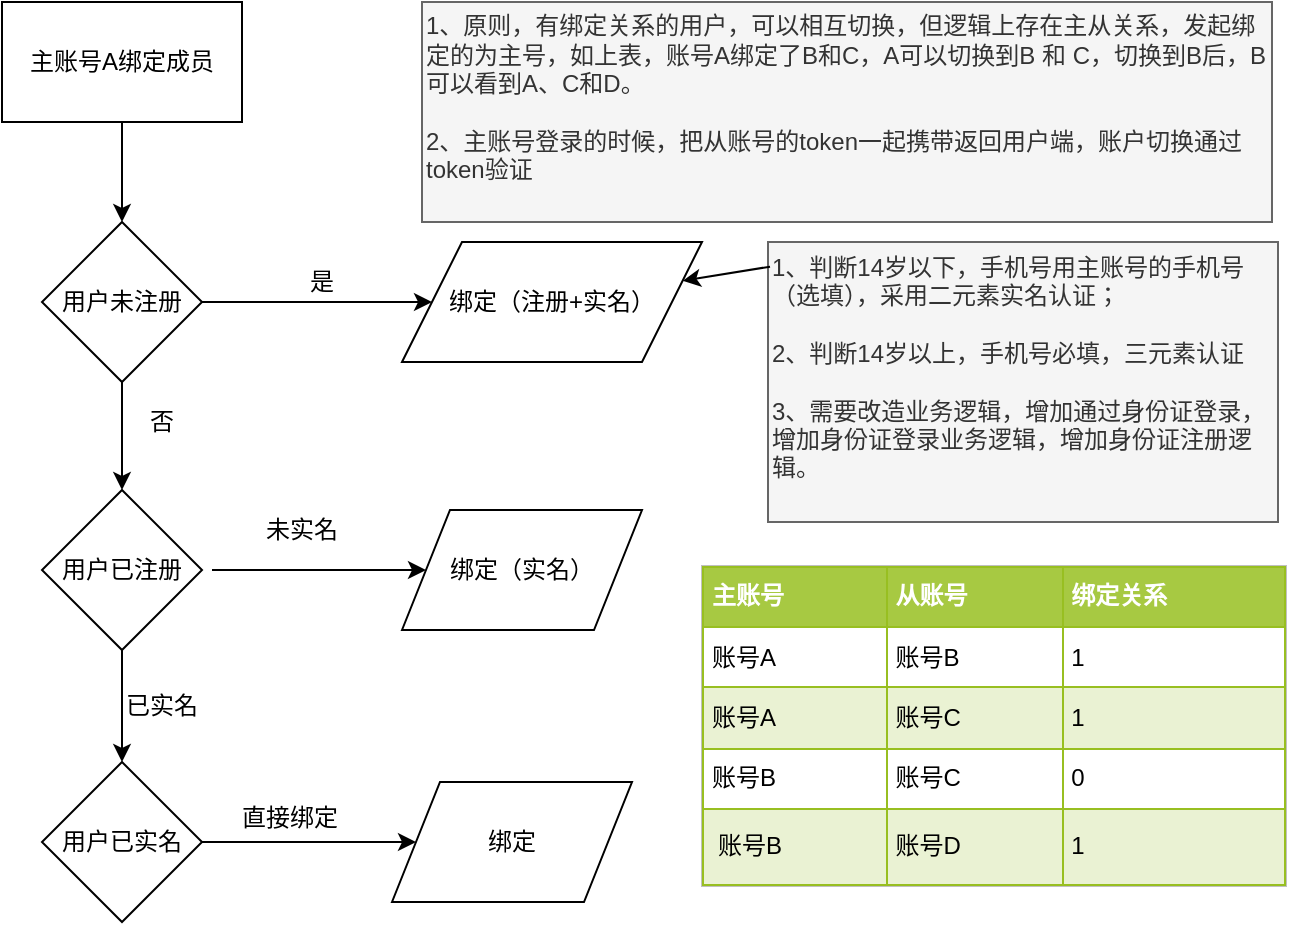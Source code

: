 <mxfile version="10.6.5" type="github"><diagram id="EazTTHpQq72U-cMTI8lf" name="Page-1"><mxGraphModel dx="1080" dy="595" grid="1" gridSize="10" guides="1" tooltips="1" connect="1" arrows="1" fold="1" page="1" pageScale="1" pageWidth="827" pageHeight="1169" math="0" shadow="0"><root><mxCell id="0"/><mxCell id="1" parent="0"/><mxCell id="QQGPjS9w3Oe_9Rv01Afg-2" value="&lt;table border=&quot;1&quot; width=&quot;100%&quot; cellpadding=&quot;4&quot; style=&quot;width: 100% ; height: 100% ; border-collapse: collapse&quot;&gt;&lt;tbody&gt;&lt;tr style=&quot;background-color: #a7c942 ; color: #ffffff ; border: 1px solid #98bf21&quot;&gt;&lt;th align=&quot;left&quot;&gt;主账号&lt;/th&gt;&lt;th align=&quot;left&quot;&gt;从账号&lt;/th&gt;&lt;th align=&quot;left&quot;&gt;绑定关系&lt;/th&gt;&lt;/tr&gt;&lt;tr style=&quot;border: 1px solid #98bf21&quot;&gt;&lt;td&gt;账号A&lt;/td&gt;&lt;td&gt;账号B&lt;/td&gt;&lt;td&gt;1&lt;/td&gt;&lt;/tr&gt;&lt;tr style=&quot;background-color: #eaf2d3 ; border: 1px solid #98bf21&quot;&gt;&lt;td&gt;账号A&lt;br&gt;&lt;/td&gt;&lt;td&gt;账号C&lt;/td&gt;&lt;td&gt;1&lt;/td&gt;&lt;/tr&gt;&lt;tr style=&quot;border: 1px solid #98bf21&quot;&gt;&lt;td&gt;账号B&lt;br&gt;&lt;/td&gt;&lt;td&gt;账号C&lt;/td&gt;&lt;td&gt;0&lt;/td&gt;&lt;/tr&gt;&lt;tr style=&quot;background-color: #eaf2d3 ; border: 1px solid #98bf21&quot;&gt;&lt;td&gt;&lt;table&gt;&lt;tbody&gt;&lt;tr&gt;&lt;td&gt;账号B&lt;br&gt;&lt;/td&gt;&lt;/tr&gt;&lt;/tbody&gt;&lt;/table&gt;&lt;/td&gt;&lt;td&gt;账号D&lt;/td&gt;&lt;td&gt;1&lt;/td&gt;&lt;/tr&gt;&lt;/tbody&gt;&lt;/table&gt;" style="text;html=1;strokeColor=#c0c0c0;fillColor=#ffffff;overflow=fill;rounded=0;" parent="1" vertex="1"><mxGeometry x="498" y="582" width="292" height="160" as="geometry"/></mxCell><mxCell id="QQGPjS9w3Oe_9Rv01Afg-3" value="主账号A绑定成员" style="rounded=0;whiteSpace=wrap;html=1;" parent="1" vertex="1"><mxGeometry x="148" y="300" width="120" height="60" as="geometry"/></mxCell><mxCell id="QQGPjS9w3Oe_9Rv01Afg-4" value="用户未注册" style="rhombus;whiteSpace=wrap;html=1;" parent="1" vertex="1"><mxGeometry x="168" y="410" width="80" height="80" as="geometry"/></mxCell><mxCell id="QQGPjS9w3Oe_9Rv01Afg-5" value="" style="endArrow=classic;html=1;entryX=0.5;entryY=0;entryDx=0;entryDy=0;" parent="1" source="QQGPjS9w3Oe_9Rv01Afg-3" target="QQGPjS9w3Oe_9Rv01Afg-4" edge="1"><mxGeometry width="50" height="50" relative="1" as="geometry"><mxPoint x="28" y="560" as="sourcePoint"/><mxPoint x="78" y="510" as="targetPoint"/></mxGeometry></mxCell><mxCell id="QQGPjS9w3Oe_9Rv01Afg-6" value="绑定（注册+实名）" style="shape=parallelogram;perimeter=parallelogramPerimeter;whiteSpace=wrap;html=1;" parent="1" vertex="1"><mxGeometry x="348" y="420" width="150" height="60" as="geometry"/></mxCell><mxCell id="QQGPjS9w3Oe_9Rv01Afg-7" value="1、判断14岁以下，手机号用主账号的手机号（选填），采用二元素实名认证；&lt;br&gt;&lt;br&gt;2、判断14岁以上，手机号必填，三元素认证&lt;br&gt;&lt;br&gt;3、需要改造业务逻辑，增加通过身份证登录，增加身份证登录业务逻辑，增加身份证注册逻辑。&lt;br&gt;&lt;br&gt;" style="text;html=1;align=left;verticalAlign=middle;whiteSpace=wrap;rounded=0;fillColor=#f5f5f5;strokeColor=#666666;fontColor=#333333;" parent="1" vertex="1"><mxGeometry x="531" y="420" width="255" height="140" as="geometry"/></mxCell><mxCell id="QQGPjS9w3Oe_9Rv01Afg-10" value="" style="endArrow=classic;html=1;entryX=0;entryY=0.5;entryDx=0;entryDy=0;exitX=1;exitY=0.5;exitDx=0;exitDy=0;" parent="1" source="QQGPjS9w3Oe_9Rv01Afg-4" target="QQGPjS9w3Oe_9Rv01Afg-6" edge="1"><mxGeometry width="50" height="50" relative="1" as="geometry"><mxPoint x="103" y="560" as="sourcePoint"/><mxPoint x="153" y="510" as="targetPoint"/></mxGeometry></mxCell><mxCell id="QQGPjS9w3Oe_9Rv01Afg-11" value="" style="endArrow=classic;html=1;exitX=0.004;exitY=0.088;exitDx=0;exitDy=0;exitPerimeter=0;" parent="1" source="QQGPjS9w3Oe_9Rv01Afg-7" target="QQGPjS9w3Oe_9Rv01Afg-6" edge="1"><mxGeometry width="50" height="50" relative="1" as="geometry"><mxPoint x="522" y="370" as="sourcePoint"/><mxPoint x="498" y="439" as="targetPoint"/></mxGeometry></mxCell><mxCell id="b5P9GVbsvuNunt1FM4J9-1" value="是" style="text;html=1;strokeColor=none;fillColor=none;align=center;verticalAlign=middle;whiteSpace=wrap;rounded=0;" vertex="1" parent="1"><mxGeometry x="288" y="430" width="40" height="20" as="geometry"/></mxCell><mxCell id="b5P9GVbsvuNunt1FM4J9-2" value="用户已注册" style="rhombus;whiteSpace=wrap;html=1;align=center;" vertex="1" parent="1"><mxGeometry x="168" y="544" width="80" height="80" as="geometry"/></mxCell><mxCell id="b5P9GVbsvuNunt1FM4J9-4" value="" style="endArrow=classic;html=1;exitX=0.5;exitY=1;exitDx=0;exitDy=0;entryX=0.5;entryY=0;entryDx=0;entryDy=0;" edge="1" parent="1" source="QQGPjS9w3Oe_9Rv01Afg-4" target="b5P9GVbsvuNunt1FM4J9-2"><mxGeometry width="50" height="50" relative="1" as="geometry"><mxPoint x="173" y="555" as="sourcePoint"/><mxPoint x="223" y="505" as="targetPoint"/></mxGeometry></mxCell><mxCell id="b5P9GVbsvuNunt1FM4J9-5" value="否" style="text;html=1;strokeColor=none;fillColor=none;align=center;verticalAlign=middle;whiteSpace=wrap;rounded=0;" vertex="1" parent="1"><mxGeometry x="208" y="500" width="40" height="20" as="geometry"/></mxCell><mxCell id="b5P9GVbsvuNunt1FM4J9-7" value="绑定（实名）" style="shape=parallelogram;perimeter=parallelogramPerimeter;whiteSpace=wrap;html=1;align=center;" vertex="1" parent="1"><mxGeometry x="348" y="554" width="120" height="60" as="geometry"/></mxCell><mxCell id="b5P9GVbsvuNunt1FM4J9-8" value="" style="endArrow=classic;html=1;entryX=0;entryY=0.5;entryDx=0;entryDy=0;" edge="1" parent="1" target="b5P9GVbsvuNunt1FM4J9-7"><mxGeometry width="50" height="50" relative="1" as="geometry"><mxPoint x="253" y="584" as="sourcePoint"/><mxPoint x="83" y="730" as="targetPoint"/></mxGeometry></mxCell><mxCell id="b5P9GVbsvuNunt1FM4J9-9" value="&lt;span&gt;用户已实名&lt;/span&gt;" style="rhombus;whiteSpace=wrap;html=1;align=center;" vertex="1" parent="1"><mxGeometry x="168" y="680" width="80" height="80" as="geometry"/></mxCell><mxCell id="b5P9GVbsvuNunt1FM4J9-10" value="" style="endArrow=classic;html=1;entryX=0.5;entryY=0;entryDx=0;entryDy=0;exitX=0.5;exitY=1;exitDx=0;exitDy=0;" edge="1" parent="1" source="b5P9GVbsvuNunt1FM4J9-2" target="b5P9GVbsvuNunt1FM4J9-9"><mxGeometry width="50" height="50" relative="1" as="geometry"><mxPoint x="173" y="705" as="sourcePoint"/><mxPoint x="223" y="655" as="targetPoint"/></mxGeometry></mxCell><mxCell id="b5P9GVbsvuNunt1FM4J9-11" value="已实名" style="text;html=1;strokeColor=none;fillColor=none;align=center;verticalAlign=middle;whiteSpace=wrap;rounded=0;" vertex="1" parent="1"><mxGeometry x="208" y="642" width="40" height="20" as="geometry"/></mxCell><mxCell id="b5P9GVbsvuNunt1FM4J9-12" value="未实名" style="text;html=1;strokeColor=none;fillColor=none;align=center;verticalAlign=middle;whiteSpace=wrap;rounded=0;" vertex="1" parent="1"><mxGeometry x="278" y="554" width="40" height="20" as="geometry"/></mxCell><mxCell id="b5P9GVbsvuNunt1FM4J9-13" value="绑定" style="shape=parallelogram;perimeter=parallelogramPerimeter;whiteSpace=wrap;html=1;align=center;" vertex="1" parent="1"><mxGeometry x="343" y="690" width="120" height="60" as="geometry"/></mxCell><mxCell id="b5P9GVbsvuNunt1FM4J9-14" value="" style="endArrow=classic;html=1;entryX=0;entryY=0.5;entryDx=0;entryDy=0;" edge="1" parent="1" target="b5P9GVbsvuNunt1FM4J9-13"><mxGeometry width="50" height="50" relative="1" as="geometry"><mxPoint x="248" y="720" as="sourcePoint"/><mxPoint x="78" y="866" as="targetPoint"/></mxGeometry></mxCell><mxCell id="b5P9GVbsvuNunt1FM4J9-16" value="直接绑定" style="text;html=1;resizable=0;points=[];autosize=1;align=left;verticalAlign=top;spacingTop=-4;" vertex="1" parent="1"><mxGeometry x="265.5" y="698" width="60" height="20" as="geometry"/></mxCell><mxCell id="b5P9GVbsvuNunt1FM4J9-18" value="1、原则，有绑定关系的用户，可以相互切换，但逻辑上存在主从关系，发起绑定的为主号，如上表，账号A绑定了B和C，A可以切换到B 和 C，切换到B后，B可以看到A、C和D。&lt;br&gt;&lt;br&gt;2、主账号登录的时候，把从账号的token一起携带返回用户端，账户切换通过token验证&lt;br&gt;&lt;br&gt;" style="text;html=1;align=left;verticalAlign=middle;whiteSpace=wrap;rounded=0;fillColor=#f5f5f5;strokeColor=#666666;fontColor=#333333;" vertex="1" parent="1"><mxGeometry x="358" y="300" width="425" height="110" as="geometry"/></mxCell></root></mxGraphModel></diagram></mxfile>
